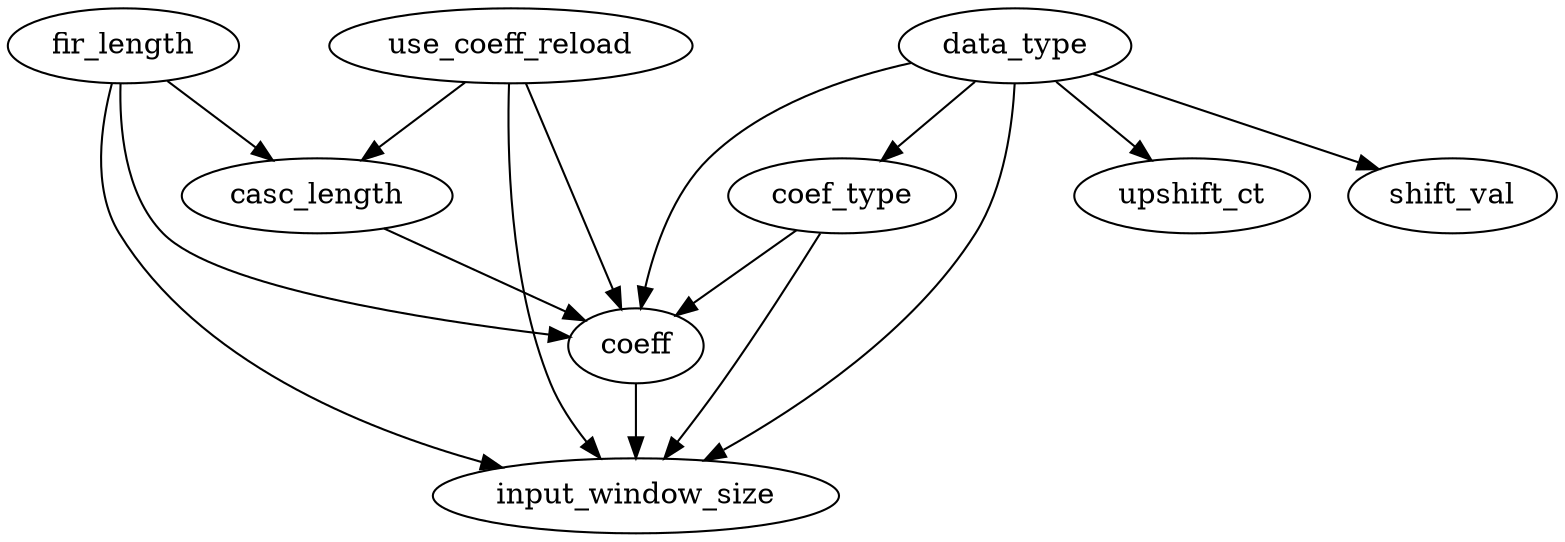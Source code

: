 digraph G {
use_coeff_reload -> casc_length;
fir_length -> casc_length;
data_type -> coef_type;
use_coeff_reload -> coeff;
coef_type -> coeff;
fir_length -> coeff;
data_type -> coeff;
casc_length -> coeff;
data_type -> upshift_ct;
data_type -> input_window_size;
coef_type -> input_window_size;
use_coeff_reload -> input_window_size;
coeff -> input_window_size;
fir_length -> input_window_size;
data_type -> shift_val;
}
